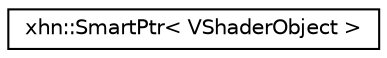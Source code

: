 digraph "Graphical Class Hierarchy"
{
  edge [fontname="Helvetica",fontsize="10",labelfontname="Helvetica",labelfontsize="10"];
  node [fontname="Helvetica",fontsize="10",shape=record];
  rankdir="LR";
  Node1 [label="xhn::SmartPtr\< VShaderObject \>",height=0.2,width=0.4,color="black", fillcolor="white", style="filled",URL="$classxhn_1_1_smart_ptr.html"];
}

